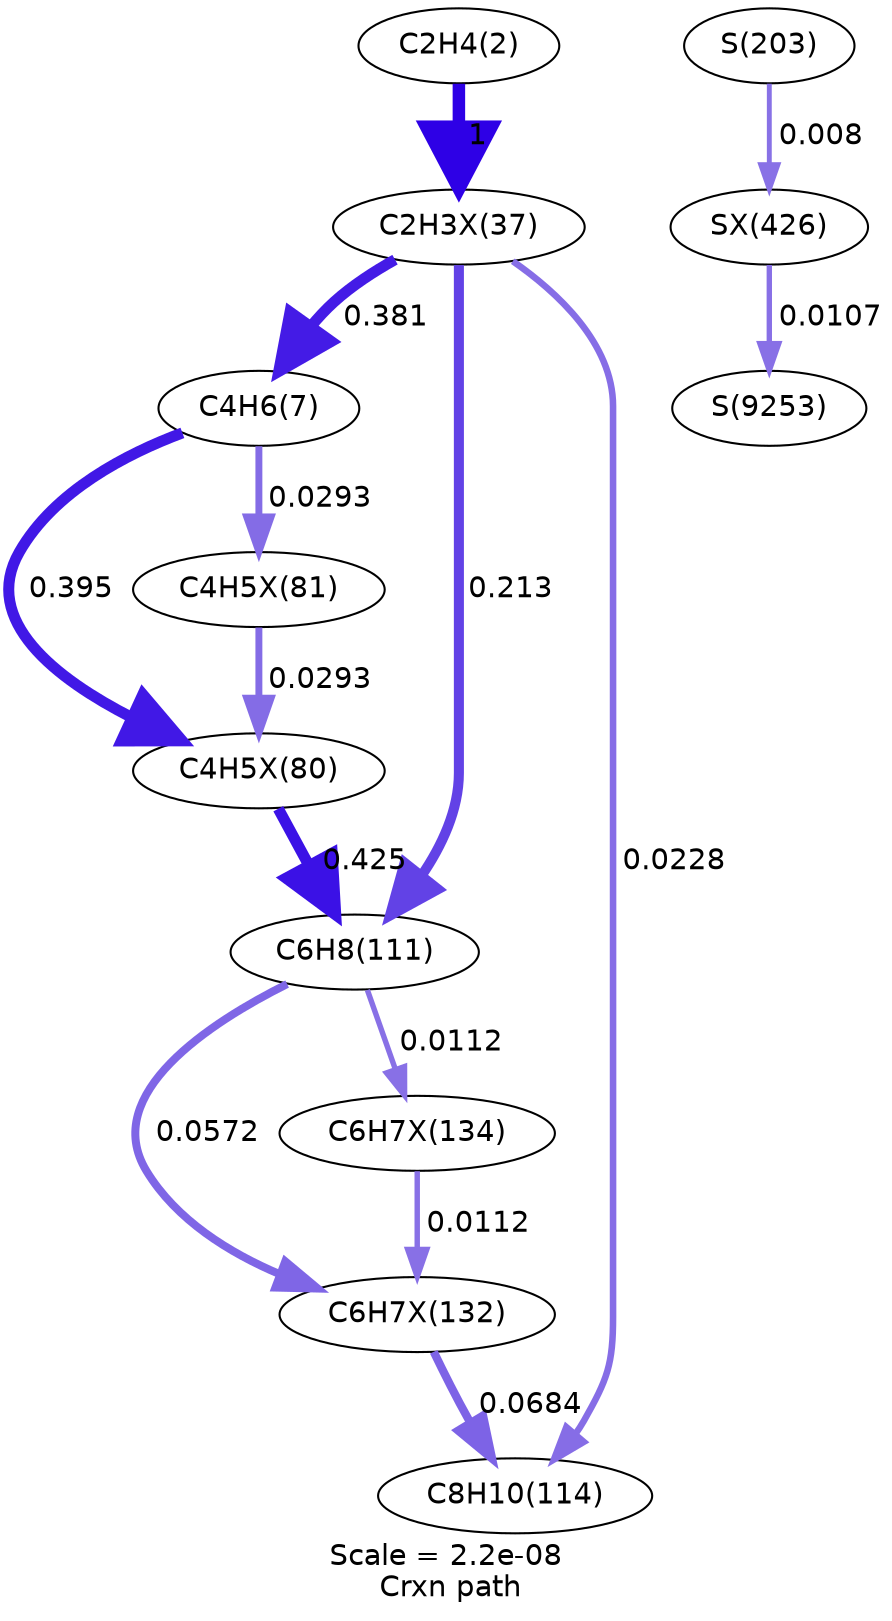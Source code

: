 digraph reaction_paths {
center=1;
s5 -> s36[fontname="Helvetica", style="setlinewidth(6)", arrowsize=3, color="0.7, 1.5, 0.9"
, label=" 1"];
s36 -> s8[fontname="Helvetica", style="setlinewidth(5.27)", arrowsize=2.64, color="0.7, 0.881, 0.9"
, label=" 0.381"];
s36 -> s10[fontname="Helvetica", style="setlinewidth(4.83)", arrowsize=2.42, color="0.7, 0.713, 0.9"
, label=" 0.213"];
s36 -> s11[fontname="Helvetica", style="setlinewidth(3.15)", arrowsize=1.57, color="0.7, 0.523, 0.9"
, label=" 0.0228"];
s8 -> s38[fontname="Helvetica", style="setlinewidth(5.3)", arrowsize=2.65, color="0.7, 0.895, 0.9"
, label=" 0.395"];
s8 -> s39[fontname="Helvetica", style="setlinewidth(3.33)", arrowsize=1.67, color="0.7, 0.529, 0.9"
, label=" 0.0293"];
s38 -> s10[fontname="Helvetica", style="setlinewidth(5.35)", arrowsize=2.68, color="0.7, 0.925, 0.9"
, label=" 0.425"];
s39 -> s38[fontname="Helvetica", style="setlinewidth(3.33)", arrowsize=1.67, color="0.7, 0.529, 0.9"
, label=" 0.0293"];
s10 -> s40[fontname="Helvetica", style="setlinewidth(3.84)", arrowsize=1.92, color="0.7, 0.557, 0.9"
, label=" 0.0572"];
s10 -> s42[fontname="Helvetica", style="setlinewidth(2.61)", arrowsize=1.31, color="0.7, 0.511, 0.9"
, label=" 0.0112"];
s40 -> s11[fontname="Helvetica", style="setlinewidth(3.98)", arrowsize=1.99, color="0.7, 0.568, 0.9"
, label=" 0.0684"];
s42 -> s40[fontname="Helvetica", style="setlinewidth(2.61)", arrowsize=1.31, color="0.7, 0.511, 0.9"
, label=" 0.0112"];
s13 -> s43[fontname="Helvetica", style="setlinewidth(2.35)", arrowsize=1.18, color="0.7, 0.508, 0.9"
, label=" 0.008"];
s43 -> s29[fontname="Helvetica", style="setlinewidth(2.58)", arrowsize=1.29, color="0.7, 0.511, 0.9"
, label=" 0.0107"];
s5 [ fontname="Helvetica", label="C2H4(2)"];
s8 [ fontname="Helvetica", label="C4H6(7)"];
s10 [ fontname="Helvetica", label="C6H8(111)"];
s11 [ fontname="Helvetica", label="C8H10(114)"];
s13 [ fontname="Helvetica", label="S(203)"];
s29 [ fontname="Helvetica", label="S(9253)"];
s36 [ fontname="Helvetica", label="C2H3X(37)"];
s38 [ fontname="Helvetica", label="C4H5X(80)"];
s39 [ fontname="Helvetica", label="C4H5X(81)"];
s40 [ fontname="Helvetica", label="C6H7X(132)"];
s42 [ fontname="Helvetica", label="C6H7X(134)"];
s43 [ fontname="Helvetica", label="SX(426)"];
 label = "Scale = 2.2e-08\l Crxn path";
 fontname = "Helvetica";
}
